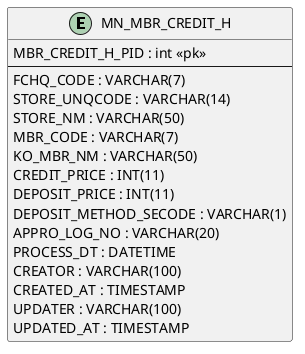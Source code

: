 @startuml

left to right direction

entity "MN_MBR_CREDIT_H" as mnMbrCreditH {
  MBR_CREDIT_H_PID : int <<pk>>
  --
  FCHQ_CODE : VARCHAR(7)
  STORE_UNQCODE : VARCHAR(14)
  STORE_NM : VARCHAR(50)
  MBR_CODE : VARCHAR(7)
  KO_MBR_NM : VARCHAR(50)
  CREDIT_PRICE : INT(11)
  DEPOSIT_PRICE : INT(11)
  DEPOSIT_METHOD_SECODE : VARCHAR(1)
  APPRO_LOG_NO : VARCHAR(20)
  PROCESS_DT : DATETIME
  CREATOR : VARCHAR(100)
  CREATED_AT : TIMESTAMP
  UPDATER : VARCHAR(100)
  UPDATED_AT : TIMESTAMP
}
@enduml